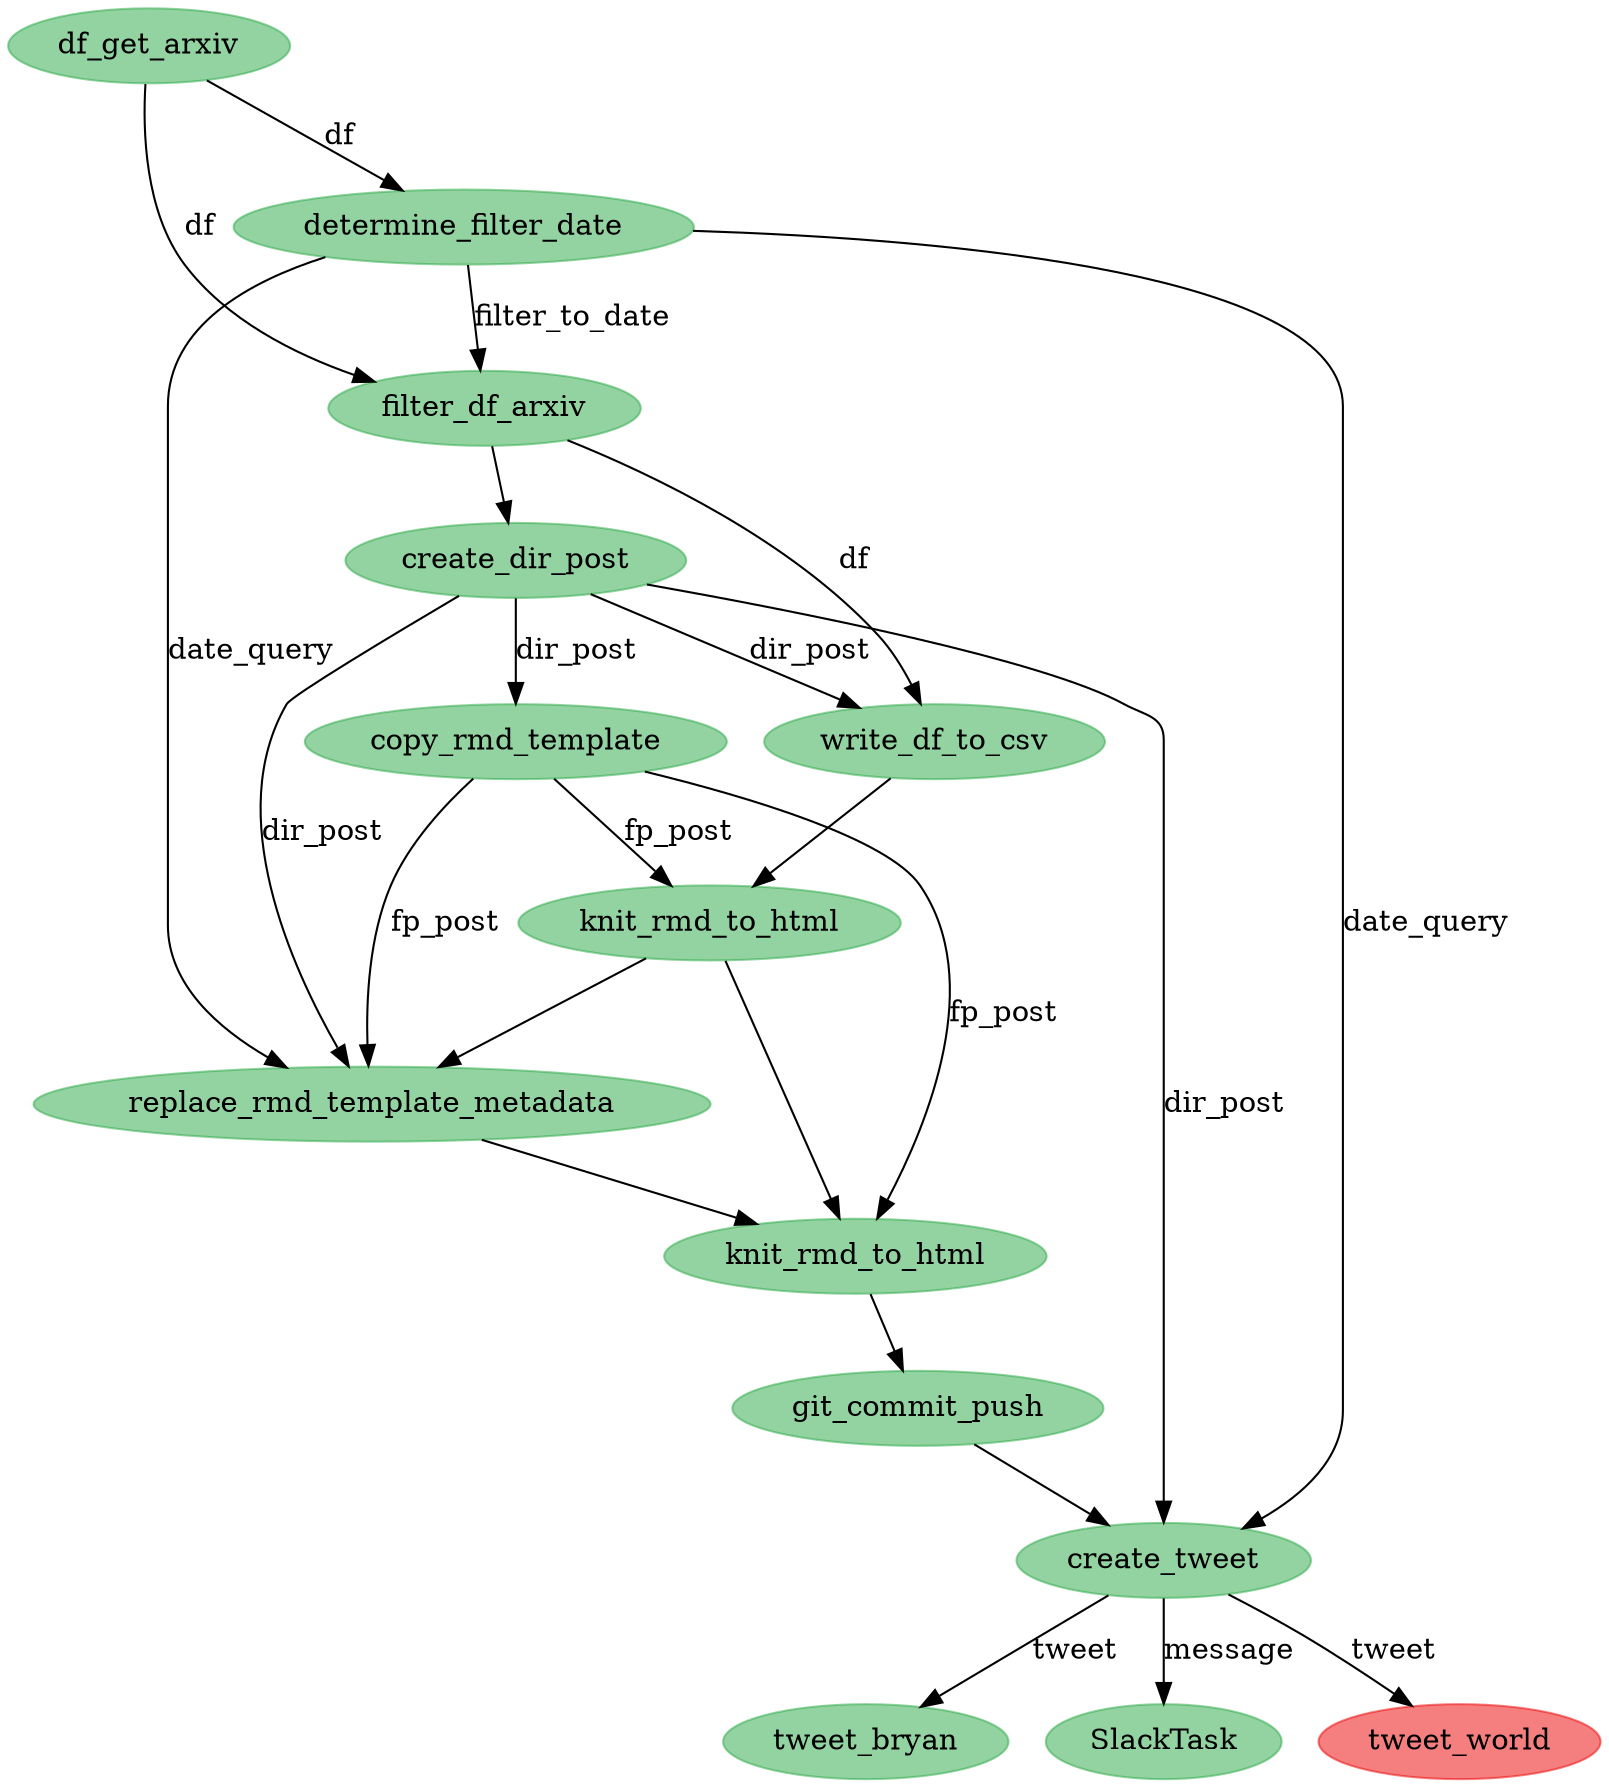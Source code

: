 digraph {
	4533758608 [label=tweet_bryan color="#28a74580" colorscheme=svg shape=ellipse style=filled]
	4533757712 [label=create_tweet color="#28a74580" colorscheme=svg shape=ellipse style=filled]
	4533759248 [label=SlackTask color="#28a74580" colorscheme=svg shape=ellipse style=filled]
	4533758864 [label=tweet_world color="#eb000080" colorscheme=svg shape=ellipse style=filled]
	4533731408 [label=df_get_arxiv color="#28a74580" colorscheme=svg shape=ellipse style=filled]
	4533677840 [label=filter_df_arxiv color="#28a74580" colorscheme=svg shape=ellipse style=filled]
	4533677648 [label=determine_filter_date color="#28a74580" colorscheme=svg shape=ellipse style=filled]
	4533731984 [label=create_dir_post color="#28a74580" colorscheme=svg shape=ellipse style=filled]
	4533732496 [label=write_df_to_csv color="#28a74580" colorscheme=svg shape=ellipse style=filled]
	4533733456 [label=copy_rmd_template color="#28a74580" colorscheme=svg shape=ellipse style=filled]
	4533733712 [label=knit_rmd_to_html color="#28a74580" colorscheme=svg shape=ellipse style=filled]
	4533734416 [label=replace_rmd_template_metadata color="#28a74580" colorscheme=svg shape=ellipse style=filled]
	4533756176 [label=knit_rmd_to_html color="#28a74580" colorscheme=svg shape=ellipse style=filled]
	4533757072 [label=git_commit_push color="#28a74580" colorscheme=svg shape=ellipse style=filled]
	4533733456 -> 4533734416 [label=fp_post]
	4533733456 -> 4533756176 [label=fp_post]
	4533731984 -> 4533733456 [label=dir_post]
	4533731408 -> 4533677840 [label=df]
	4533757712 -> 4533758608 [label=tweet]
	4533757712 -> 4533758864 [label=tweet]
	4533732496 -> 4533733712
	4533733712 -> 4533734416
	4533733712 -> 4533756176
	4533733456 -> 4533733712 [label=fp_post]
	4533757712 -> 4533759248 [label=message]
	4533731984 -> 4533732496 [label=dir_post]
	4533731984 -> 4533734416 [label=dir_post]
	4533731984 -> 4533757712 [label=dir_post]
	4533677648 -> 4533734416 [label=date_query]
	4533677648 -> 4533757712 [label=date_query]
	4533731408 -> 4533677648 [label=df]
	4533677840 -> 4533732496 [label=df]
	4533677840 -> 4533731984
	4533734416 -> 4533756176
	4533756176 -> 4533757072
	4533757072 -> 4533757712
	4533677648 -> 4533677840 [label=filter_to_date]
}

